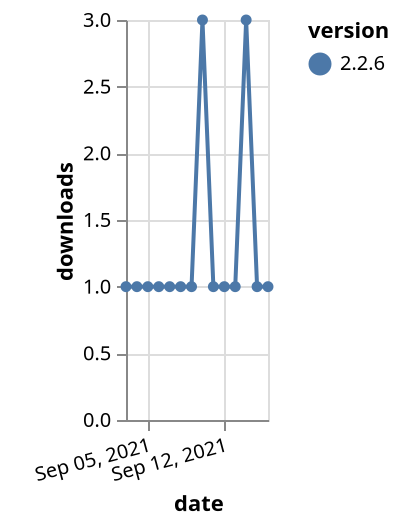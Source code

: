 {"$schema": "https://vega.github.io/schema/vega-lite/v5.json", "description": "A simple bar chart with embedded data.", "data": {"values": [{"date": "2021-09-03", "total": 184, "delta": 1, "version": "2.2.6"}, {"date": "2021-09-04", "total": 185, "delta": 1, "version": "2.2.6"}, {"date": "2021-09-05", "total": 186, "delta": 1, "version": "2.2.6"}, {"date": "2021-09-06", "total": 187, "delta": 1, "version": "2.2.6"}, {"date": "2021-09-07", "total": 188, "delta": 1, "version": "2.2.6"}, {"date": "2021-09-08", "total": 189, "delta": 1, "version": "2.2.6"}, {"date": "2021-09-09", "total": 190, "delta": 1, "version": "2.2.6"}, {"date": "2021-09-10", "total": 193, "delta": 3, "version": "2.2.6"}, {"date": "2021-09-11", "total": 194, "delta": 1, "version": "2.2.6"}, {"date": "2021-09-12", "total": 195, "delta": 1, "version": "2.2.6"}, {"date": "2021-09-13", "total": 196, "delta": 1, "version": "2.2.6"}, {"date": "2021-09-14", "total": 199, "delta": 3, "version": "2.2.6"}, {"date": "2021-09-15", "total": 200, "delta": 1, "version": "2.2.6"}, {"date": "2021-09-16", "total": 201, "delta": 1, "version": "2.2.6"}]}, "width": "container", "mark": {"type": "line", "point": {"filled": true}}, "encoding": {"x": {"field": "date", "type": "temporal", "timeUnit": "yearmonthdate", "title": "date", "axis": {"labelAngle": -15}}, "y": {"field": "delta", "type": "quantitative", "title": "downloads"}, "color": {"field": "version", "type": "nominal"}, "tooltip": {"field": "delta"}}}